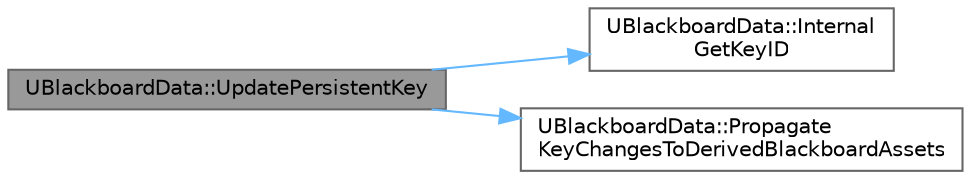 digraph "UBlackboardData::UpdatePersistentKey"
{
 // INTERACTIVE_SVG=YES
 // LATEX_PDF_SIZE
  bgcolor="transparent";
  edge [fontname=Helvetica,fontsize=10,labelfontname=Helvetica,labelfontsize=10];
  node [fontname=Helvetica,fontsize=10,shape=box,height=0.2,width=0.4];
  rankdir="LR";
  Node1 [id="Node000001",label="UBlackboardData::UpdatePersistentKey",height=0.2,width=0.4,color="gray40", fillcolor="grey60", style="filled", fontcolor="black",tooltip="updates persistent key with given name, depending on currently defined entries and parent chain"];
  Node1 -> Node2 [id="edge1_Node000001_Node000002",color="steelblue1",style="solid",tooltip=" "];
  Node2 [id="Node000002",label="UBlackboardData::Internal\lGetKeyID",height=0.2,width=0.4,color="grey40", fillcolor="white", style="filled",URL="$d1/d2f/classUBlackboardData.html#a633d84e2c2dc9c71dee153f8fbfaaa10",tooltip=" "];
  Node1 -> Node3 [id="edge2_Node000001_Node000003",color="steelblue1",style="solid",tooltip=" "];
  Node3 [id="Node000003",label="UBlackboardData::Propagate\lKeyChangesToDerivedBlackboardAssets",height=0.2,width=0.4,color="grey40", fillcolor="white", style="filled",URL="$d1/d2f/classUBlackboardData.html#aa981637199e2fe02f1e221c5fe357968",tooltip=" "];
}
